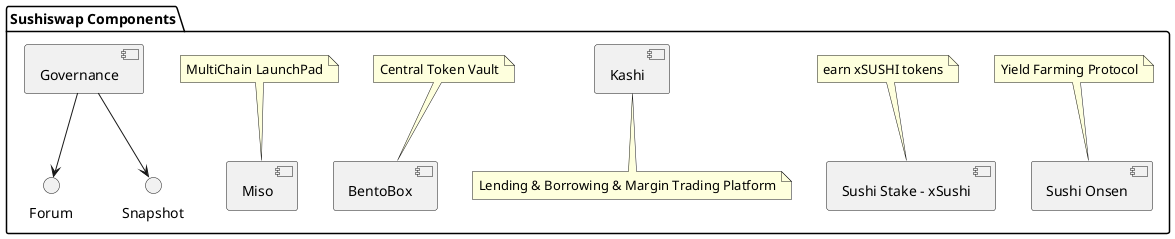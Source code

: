 @startuml sushiswap

package "Sushiswap Components" as SushiSwapComponents {
    component [Sushi Onsen] as YieldFarming
    note top of YieldFarming: Yield Farming Protocol

    component [Sushi Stake - xSushi] as Stake
    note top of Stake: earn xSUSHI tokens

    component [Kashi] as Lending
    note bottom of Lending: Lending & Borrowing & Margin Trading Platform 

    component [BentoBox] as Vault
    note top of Vault: Central Token Vault

    component [Miso] as LaunchPad
    note top of LaunchPad: MultiChain LaunchPad

    component [Governance] as Governance

    interface "Forum" as forum
    interface "Snapshot" as snapshot

    Governance --> forum
    Governance --> snapshot
}

@enduml